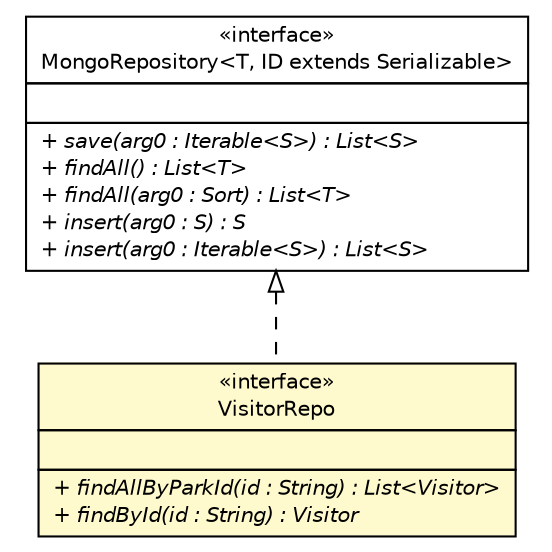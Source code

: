 #!/usr/local/bin/dot
#
# Class diagram 
# Generated by UMLGraph version R5_6 (http://www.umlgraph.org/)
#

digraph G {
	edge [fontname="Helvetica",fontsize=10,labelfontname="Helvetica",labelfontsize=10];
	node [fontname="Helvetica",fontsize=10,shape=plaintext];
	nodesep=0.25;
	ranksep=0.5;
	// edu.easternct.csc231.nationalparks.repository.VisitorRepo
	c655 [label=<<table title="edu.easternct.csc231.nationalparks.repository.VisitorRepo" border="0" cellborder="1" cellspacing="0" cellpadding="2" port="p" bgcolor="lemonChiffon" href="./VisitorRepo.html">
		<tr><td><table border="0" cellspacing="0" cellpadding="1">
<tr><td align="center" balign="center"> &#171;interface&#187; </td></tr>
<tr><td align="center" balign="center"> VisitorRepo </td></tr>
		</table></td></tr>
		<tr><td><table border="0" cellspacing="0" cellpadding="1">
<tr><td align="left" balign="left">  </td></tr>
		</table></td></tr>
		<tr><td><table border="0" cellspacing="0" cellpadding="1">
<tr><td align="left" balign="left"><font face="Helvetica-Oblique" point-size="10.0"> + findAllByParkId(id : String) : List&lt;Visitor&gt; </font></td></tr>
<tr><td align="left" balign="left"><font face="Helvetica-Oblique" point-size="10.0"> + findById(id : String) : Visitor </font></td></tr>
		</table></td></tr>
		</table>>, URL="./VisitorRepo.html", fontname="Helvetica", fontcolor="black", fontsize=10.0];
	//edu.easternct.csc231.nationalparks.repository.VisitorRepo implements org.springframework.data.mongodb.repository.MongoRepository<T, ID extends java.io.Serializable>
	c676:p -> c655:p [dir=back,arrowtail=empty,style=dashed];
	// org.springframework.data.mongodb.repository.MongoRepository<T, ID extends java.io.Serializable>
	c676 [label=<<table title="org.springframework.data.mongodb.repository.MongoRepository" border="0" cellborder="1" cellspacing="0" cellpadding="2" port="p" href="http://java.sun.com/j2se/1.4.2/docs/api/org/springframework/data/mongodb/repository/MongoRepository.html">
		<tr><td><table border="0" cellspacing="0" cellpadding="1">
<tr><td align="center" balign="center"> &#171;interface&#187; </td></tr>
<tr><td align="center" balign="center"> MongoRepository&lt;T, ID extends Serializable&gt; </td></tr>
		</table></td></tr>
		<tr><td><table border="0" cellspacing="0" cellpadding="1">
<tr><td align="left" balign="left">  </td></tr>
		</table></td></tr>
		<tr><td><table border="0" cellspacing="0" cellpadding="1">
<tr><td align="left" balign="left"><font face="Helvetica-Oblique" point-size="10.0"> + save(arg0 : Iterable&lt;S&gt;) : List&lt;S&gt; </font></td></tr>
<tr><td align="left" balign="left"><font face="Helvetica-Oblique" point-size="10.0"> + findAll() : List&lt;T&gt; </font></td></tr>
<tr><td align="left" balign="left"><font face="Helvetica-Oblique" point-size="10.0"> + findAll(arg0 : Sort) : List&lt;T&gt; </font></td></tr>
<tr><td align="left" balign="left"><font face="Helvetica-Oblique" point-size="10.0"> + insert(arg0 : S) : S </font></td></tr>
<tr><td align="left" balign="left"><font face="Helvetica-Oblique" point-size="10.0"> + insert(arg0 : Iterable&lt;S&gt;) : List&lt;S&gt; </font></td></tr>
		</table></td></tr>
		</table>>, URL="http://java.sun.com/j2se/1.4.2/docs/api/org/springframework/data/mongodb/repository/MongoRepository.html", fontname="Helvetica", fontcolor="black", fontsize=10.0];
}

